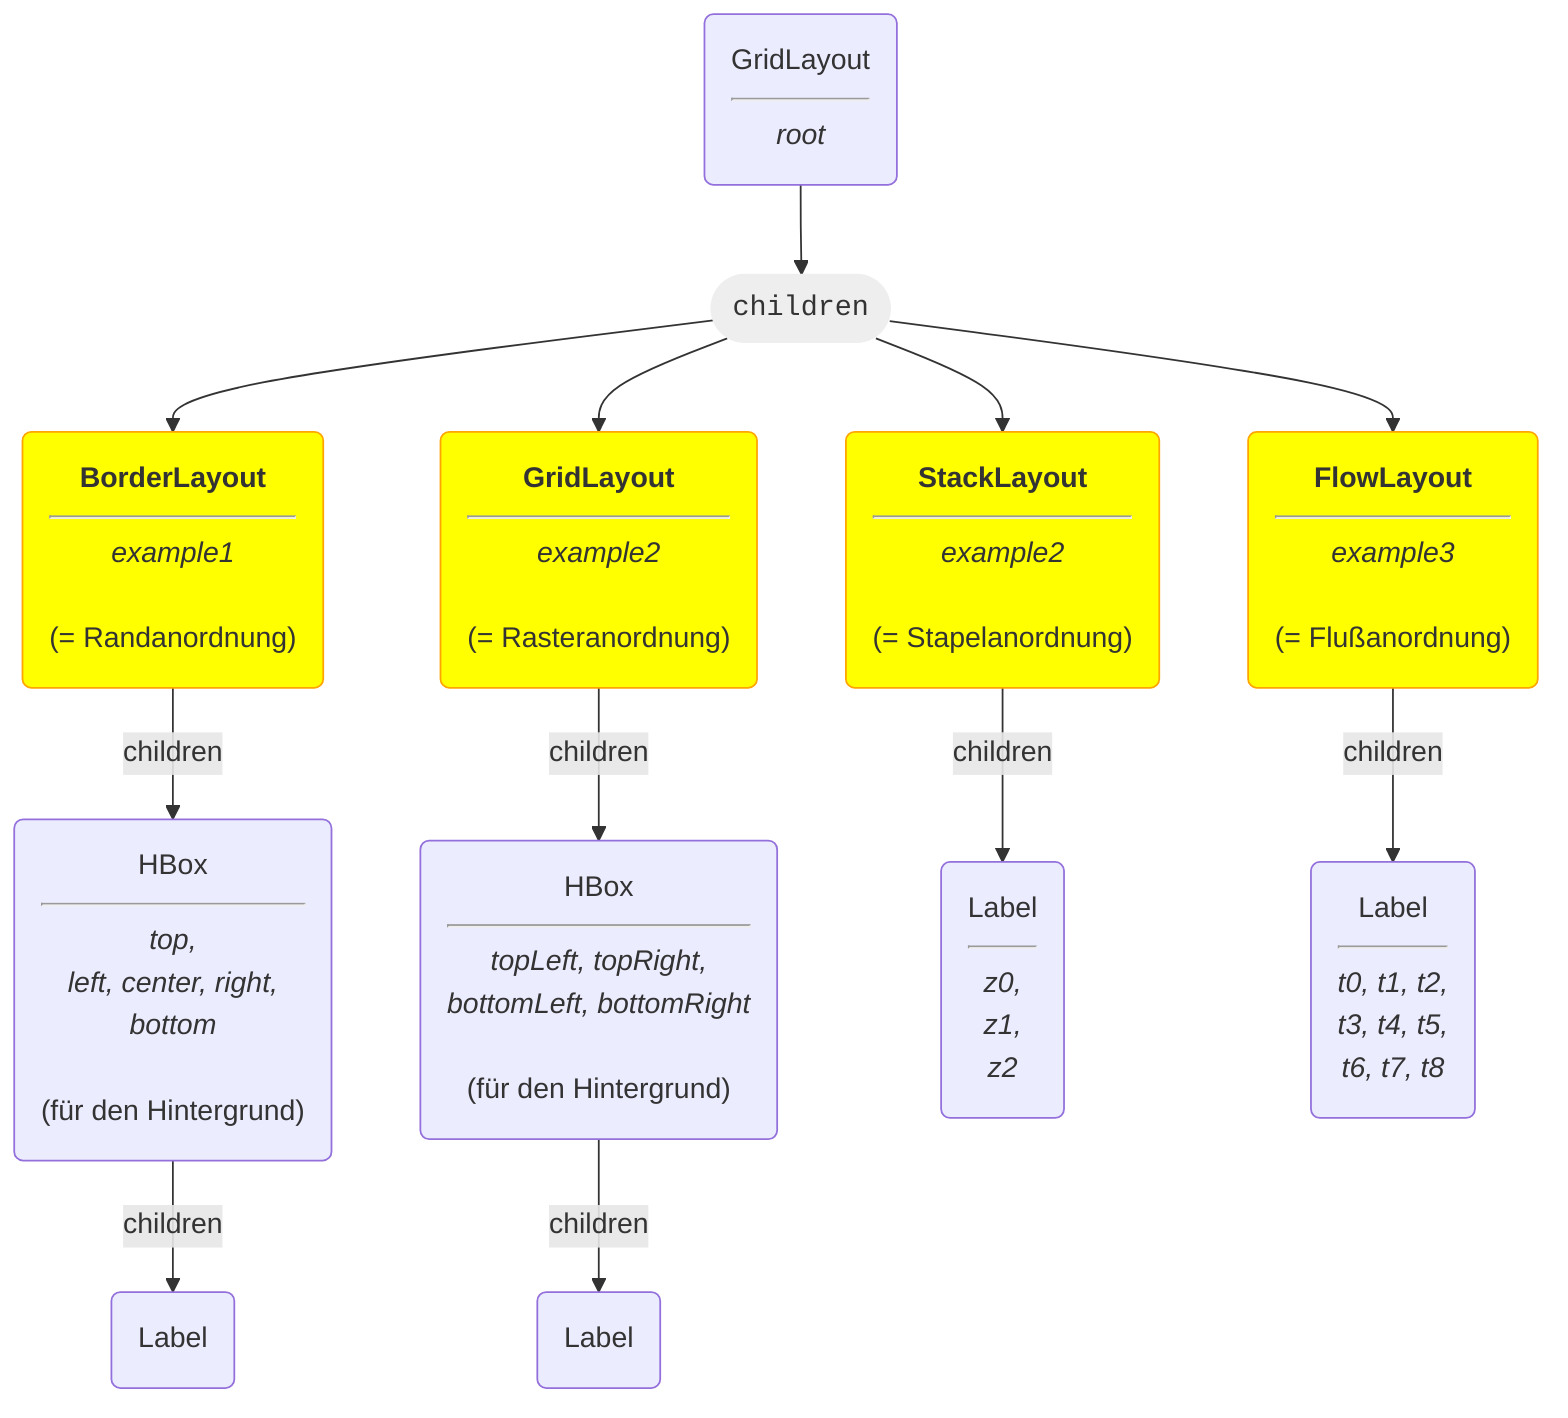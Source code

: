 flowchart

    GridLayout1("GridLayout<hr/><i>root</i>")
    GridLayout1 --> Children(["<code>children</code>"])

    Children --> BorderLayout("<b>BorderLayout</b><hr/><i>example1</i><br/><br/>(= Randanordnung)")
    Children --> GridLayout2("<b>GridLayout</b><hr/><i>example2</i><br/><br/>(= Rasteranordnung)")
    Children --> StackLayout("<b>StackLayout</b><hr/><i>example2</i><br/><br/>(= Stapelanordnung)")
    Children --> FlowLayout("<b>FlowLayout</b><hr/><i>example3</i><br/><br/>(= Flußanordnung)")

    BorderLayout --children--> HBox1("HBox<hr/><i>top,<br/>left, center, right,<br/>bottom</i><br/><br/>(für den Hintergrund)")

    HBox1 --children--> Label1("Label")

    GridLayout2 --children--> HBox2("HBox<hr/><i>topLeft, topRight,<br/>bottomLeft, bottomRight</i><br/><br/>(für den Hintergrund)")

    HBox2 --children--> Label2("Label")

    StackLayout --children--> Label3("Label<hr/><i>z0,<br/>z1,<br/>z2</i>")

    FlowLayout --children--> Label4("Label<hr/><i>t0, t1, t2,<br/>t3, t4, t5,<br/>t6, t7, t8</i>")

    style Children fill:#eee,stroke:none

    style BorderLayout fill:yellow,stroke:orange
    style GridLayout2 fill:yellow,stroke:orange
    style StackLayout fill:yellow,stroke:orange
    style FlowLayout fill:yellow,stroke:orange